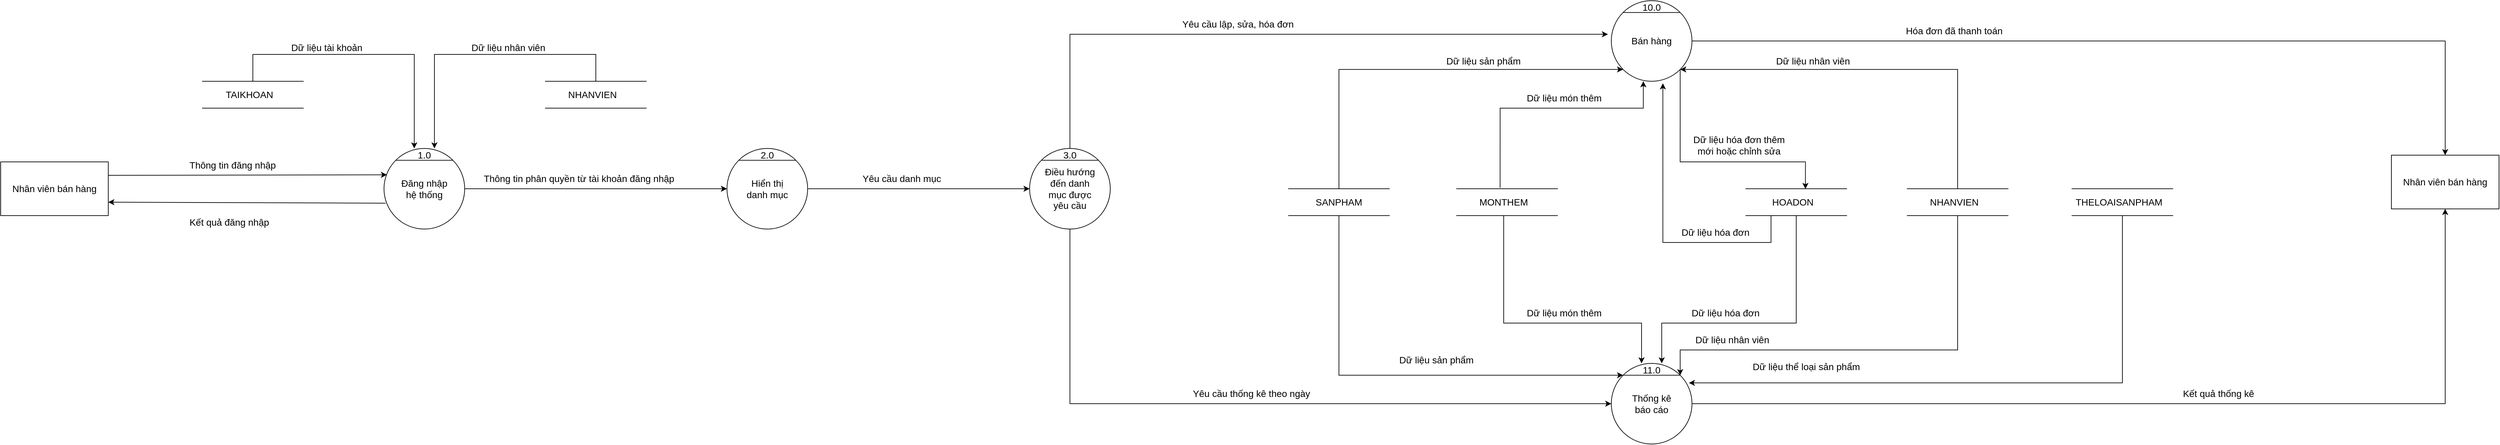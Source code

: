 <mxfile version="16.4.11" type="device"><diagram id="8fS0iw5n48mS7J7emD_R" name="Page-1"><mxGraphModel dx="3588" dy="641" grid="1" gridSize="10" guides="1" tooltips="1" connect="1" arrows="1" fold="1" page="1" pageScale="1" pageWidth="850" pageHeight="1100" math="0" shadow="0"><root><mxCell id="0"/><mxCell id="1" parent="0"/><mxCell id="cIFubNgSG0p1JCFQkQVh-1" value="" style="rounded=0;whiteSpace=wrap;html=1;" parent="1" vertex="1"><mxGeometry x="-2360" y="410" width="160" height="80" as="geometry"/></mxCell><mxCell id="cIFubNgSG0p1JCFQkQVh-2" value="&lt;span style=&quot;font-size: 14px&quot;&gt;Nhân viên bán hàng&lt;/span&gt;" style="text;html=1;strokeColor=none;fillColor=none;align=center;verticalAlign=middle;whiteSpace=wrap;rounded=0;" parent="1" vertex="1"><mxGeometry x="-2345" y="435" width="130" height="30" as="geometry"/></mxCell><mxCell id="cIFubNgSG0p1JCFQkQVh-3" value="" style="ellipse;whiteSpace=wrap;html=1;aspect=fixed;" parent="1" vertex="1"><mxGeometry x="-1790" y="390" width="120" height="120" as="geometry"/></mxCell><mxCell id="cIFubNgSG0p1JCFQkQVh-4" value="" style="endArrow=none;html=1;rounded=0;exitX=0;exitY=0;exitDx=0;exitDy=0;entryX=1;entryY=0;entryDx=0;entryDy=0;" parent="1" source="cIFubNgSG0p1JCFQkQVh-3" target="cIFubNgSG0p1JCFQkQVh-3" edge="1"><mxGeometry width="50" height="50" relative="1" as="geometry"><mxPoint x="-1450" y="945" as="sourcePoint"/><mxPoint x="-1400" y="895" as="targetPoint"/></mxGeometry></mxCell><mxCell id="cIFubNgSG0p1JCFQkQVh-5" value="&lt;span style=&quot;font-size: 14px&quot;&gt;Đăng nhập hệ thống&lt;/span&gt;" style="text;html=1;strokeColor=none;fillColor=none;align=center;verticalAlign=middle;whiteSpace=wrap;rounded=0;" parent="1" vertex="1"><mxGeometry x="-1770" y="435" width="80" height="30" as="geometry"/></mxCell><mxCell id="cIFubNgSG0p1JCFQkQVh-6" value="1.0" style="text;html=1;strokeColor=none;fillColor=none;align=center;verticalAlign=middle;whiteSpace=wrap;rounded=0;fontSize=14;" parent="1" vertex="1"><mxGeometry x="-1745" y="390" width="30" height="20" as="geometry"/></mxCell><mxCell id="cIFubNgSG0p1JCFQkQVh-7" value="" style="ellipse;whiteSpace=wrap;html=1;aspect=fixed;" parent="1" vertex="1"><mxGeometry x="-830" y="390" width="120" height="120" as="geometry"/></mxCell><mxCell id="cIFubNgSG0p1JCFQkQVh-8" value="" style="endArrow=none;html=1;rounded=0;exitX=0;exitY=0;exitDx=0;exitDy=0;entryX=1;entryY=0;entryDx=0;entryDy=0;" parent="1" source="cIFubNgSG0p1JCFQkQVh-7" target="cIFubNgSG0p1JCFQkQVh-7" edge="1"><mxGeometry width="50" height="50" relative="1" as="geometry"><mxPoint x="-490" y="945" as="sourcePoint"/><mxPoint x="-440" y="895" as="targetPoint"/></mxGeometry></mxCell><mxCell id="cIFubNgSG0p1JCFQkQVh-9" value="&lt;span style=&quot;font-size: 14px&quot;&gt;Điều hướng đến danh mục được yêu cầu&lt;/span&gt;" style="text;html=1;strokeColor=none;fillColor=none;align=center;verticalAlign=middle;whiteSpace=wrap;rounded=0;" parent="1" vertex="1"><mxGeometry x="-810" y="435" width="80" height="30" as="geometry"/></mxCell><mxCell id="cIFubNgSG0p1JCFQkQVh-10" value="3.0" style="text;html=1;strokeColor=none;fillColor=none;align=center;verticalAlign=middle;whiteSpace=wrap;rounded=0;fontSize=14;" parent="1" vertex="1"><mxGeometry x="-785" y="390" width="30" height="20" as="geometry"/></mxCell><mxCell id="cIFubNgSG0p1JCFQkQVh-11" value="" style="endArrow=classic;html=1;rounded=0;fontSize=14;exitX=1;exitY=0.25;exitDx=0;exitDy=0;entryX=0.037;entryY=0.327;entryDx=0;entryDy=0;entryPerimeter=0;" parent="1" source="cIFubNgSG0p1JCFQkQVh-1" target="cIFubNgSG0p1JCFQkQVh-3" edge="1"><mxGeometry width="50" height="50" relative="1" as="geometry"><mxPoint x="-1530" y="640" as="sourcePoint"/><mxPoint x="-1480" y="590" as="targetPoint"/></mxGeometry></mxCell><mxCell id="cIFubNgSG0p1JCFQkQVh-12" value="" style="endArrow=classic;html=1;rounded=0;fontSize=14;exitX=0.02;exitY=0.679;exitDx=0;exitDy=0;exitPerimeter=0;" parent="1" source="cIFubNgSG0p1JCFQkQVh-3" edge="1"><mxGeometry width="50" height="50" relative="1" as="geometry"><mxPoint x="-2190" y="440" as="sourcePoint"/><mxPoint x="-2200" y="470" as="targetPoint"/></mxGeometry></mxCell><mxCell id="cIFubNgSG0p1JCFQkQVh-13" value="Thông tin đăng nhập" style="text;html=1;strokeColor=none;fillColor=none;align=center;verticalAlign=middle;whiteSpace=wrap;rounded=0;fontSize=14;" parent="1" vertex="1"><mxGeometry x="-2100" y="400" width="170" height="30" as="geometry"/></mxCell><mxCell id="cIFubNgSG0p1JCFQkQVh-14" value="Kết quả đăng nhập" style="text;html=1;strokeColor=none;fillColor=none;align=center;verticalAlign=middle;whiteSpace=wrap;rounded=0;fontSize=14;" parent="1" vertex="1"><mxGeometry x="-2110" y="485" width="180" height="30" as="geometry"/></mxCell><mxCell id="cIFubNgSG0p1JCFQkQVh-15" value="" style="endArrow=classic;html=1;rounded=0;fontSize=14;exitX=1;exitY=0.25;exitDx=0;exitDy=0;entryX=0;entryY=0.5;entryDx=0;entryDy=0;" parent="1" target="cIFubNgSG0p1JCFQkQVh-17" edge="1"><mxGeometry width="50" height="50" relative="1" as="geometry"><mxPoint x="-1670" y="450.05" as="sourcePoint"/><mxPoint x="-1320" y="449" as="targetPoint"/></mxGeometry></mxCell><mxCell id="cIFubNgSG0p1JCFQkQVh-16" value="Thông tin phân quyền từ tài khoản đăng nhập" style="text;html=1;strokeColor=none;fillColor=none;align=center;verticalAlign=middle;whiteSpace=wrap;rounded=0;fontSize=14;" parent="1" vertex="1"><mxGeometry x="-1650" y="420" width="300" height="30" as="geometry"/></mxCell><mxCell id="cIFubNgSG0p1JCFQkQVh-17" value="" style="ellipse;whiteSpace=wrap;html=1;aspect=fixed;" parent="1" vertex="1"><mxGeometry x="-1280" y="390" width="120" height="120" as="geometry"/></mxCell><mxCell id="cIFubNgSG0p1JCFQkQVh-18" value="" style="endArrow=none;html=1;rounded=0;exitX=0;exitY=0;exitDx=0;exitDy=0;entryX=1;entryY=0;entryDx=0;entryDy=0;" parent="1" source="cIFubNgSG0p1JCFQkQVh-17" target="cIFubNgSG0p1JCFQkQVh-17" edge="1"><mxGeometry width="50" height="50" relative="1" as="geometry"><mxPoint x="-940" y="945" as="sourcePoint"/><mxPoint x="-890" y="895" as="targetPoint"/></mxGeometry></mxCell><mxCell id="cIFubNgSG0p1JCFQkQVh-19" value="&lt;font style=&quot;font-size: 14px&quot;&gt;Hiển thị danh mục&lt;/font&gt;" style="text;html=1;strokeColor=none;fillColor=none;align=center;verticalAlign=middle;whiteSpace=wrap;rounded=0;" parent="1" vertex="1"><mxGeometry x="-1260" y="435" width="80" height="30" as="geometry"/></mxCell><mxCell id="cIFubNgSG0p1JCFQkQVh-20" value="2.0" style="text;html=1;strokeColor=none;fillColor=none;align=center;verticalAlign=middle;whiteSpace=wrap;rounded=0;fontSize=14;" parent="1" vertex="1"><mxGeometry x="-1235" y="390" width="30" height="20" as="geometry"/></mxCell><mxCell id="cIFubNgSG0p1JCFQkQVh-21" value="" style="endArrow=classic;html=1;rounded=0;fontSize=14;exitX=1;exitY=0.5;exitDx=0;exitDy=0;entryX=0;entryY=0.5;entryDx=0;entryDy=0;" parent="1" source="cIFubNgSG0p1JCFQkQVh-17" target="cIFubNgSG0p1JCFQkQVh-7" edge="1"><mxGeometry width="50" height="50" relative="1" as="geometry"><mxPoint x="-1290" y="320" as="sourcePoint"/><mxPoint x="-1240" y="270" as="targetPoint"/></mxGeometry></mxCell><mxCell id="cIFubNgSG0p1JCFQkQVh-22" value="Yêu cầu danh mục" style="text;html=1;strokeColor=none;fillColor=none;align=center;verticalAlign=middle;whiteSpace=wrap;rounded=0;fontSize=14;" parent="1" vertex="1"><mxGeometry x="-1170" y="420" width="300" height="30" as="geometry"/></mxCell><mxCell id="cIFubNgSG0p1JCFQkQVh-145" value="" style="ellipse;whiteSpace=wrap;html=1;aspect=fixed;" parent="1" vertex="1"><mxGeometry x="35" y="710" width="120" height="120" as="geometry"/></mxCell><mxCell id="cIFubNgSG0p1JCFQkQVh-146" value="" style="endArrow=none;html=1;rounded=0;exitX=0;exitY=0;exitDx=0;exitDy=0;entryX=1;entryY=0;entryDx=0;entryDy=0;" parent="1" source="cIFubNgSG0p1JCFQkQVh-145" target="cIFubNgSG0p1JCFQkQVh-145" edge="1"><mxGeometry width="50" height="50" relative="1" as="geometry"><mxPoint x="375" y="1265" as="sourcePoint"/><mxPoint x="425" y="1215" as="targetPoint"/></mxGeometry></mxCell><mxCell id="cIFubNgSG0p1JCFQkQVh-147" value="&lt;font style=&quot;font-size: 14px&quot;&gt;Thống kê báo cáo&lt;br&gt;&lt;/font&gt;" style="text;html=1;strokeColor=none;fillColor=none;align=center;verticalAlign=middle;whiteSpace=wrap;rounded=0;" parent="1" vertex="1"><mxGeometry x="55" y="755" width="80" height="30" as="geometry"/></mxCell><mxCell id="cIFubNgSG0p1JCFQkQVh-148" value="11.0" style="text;html=1;strokeColor=none;fillColor=none;align=center;verticalAlign=middle;whiteSpace=wrap;rounded=0;fontSize=14;" parent="1" vertex="1"><mxGeometry x="80" y="710" width="30" height="20" as="geometry"/></mxCell><mxCell id="cIFubNgSG0p1JCFQkQVh-149" value="" style="ellipse;whiteSpace=wrap;html=1;aspect=fixed;" parent="1" vertex="1"><mxGeometry x="35" y="170" width="120" height="120" as="geometry"/></mxCell><mxCell id="cIFubNgSG0p1JCFQkQVh-150" value="" style="endArrow=none;html=1;rounded=0;exitX=0;exitY=0;exitDx=0;exitDy=0;entryX=1;entryY=0;entryDx=0;entryDy=0;" parent="1" source="cIFubNgSG0p1JCFQkQVh-149" target="cIFubNgSG0p1JCFQkQVh-149" edge="1"><mxGeometry width="50" height="50" relative="1" as="geometry"><mxPoint x="375" y="725" as="sourcePoint"/><mxPoint x="425" y="675" as="targetPoint"/></mxGeometry></mxCell><mxCell id="cIFubNgSG0p1JCFQkQVh-151" value="&lt;font style=&quot;font-size: 14px&quot;&gt;Bán hàng&lt;/font&gt;" style="text;html=1;strokeColor=none;fillColor=none;align=center;verticalAlign=middle;whiteSpace=wrap;rounded=0;" parent="1" vertex="1"><mxGeometry x="55" y="215" width="80" height="30" as="geometry"/></mxCell><mxCell id="cIFubNgSG0p1JCFQkQVh-152" value="10.0" style="text;html=1;strokeColor=none;fillColor=none;align=center;verticalAlign=middle;whiteSpace=wrap;rounded=0;fontSize=14;" parent="1" vertex="1"><mxGeometry x="80" y="170" width="30" height="20" as="geometry"/></mxCell><mxCell id="cIFubNgSG0p1JCFQkQVh-153" value="Yêu cầu lập, sửa, hóa đơn" style="text;html=1;strokeColor=none;fillColor=none;align=center;verticalAlign=middle;whiteSpace=wrap;rounded=0;fontSize=14;" parent="1" vertex="1"><mxGeometry x="-670" y="190" width="300" height="30" as="geometry"/></mxCell><mxCell id="cIFubNgSG0p1JCFQkQVh-154" value="Yêu cầu thống kê theo ngày" style="text;html=1;strokeColor=none;fillColor=none;align=center;verticalAlign=middle;whiteSpace=wrap;rounded=0;fontSize=14;" parent="1" vertex="1"><mxGeometry x="-650" y="740" width="300" height="30" as="geometry"/></mxCell><mxCell id="cIFubNgSG0p1JCFQkQVh-155" value="" style="shape=partialRectangle;whiteSpace=wrap;html=1;left=0;right=0;fillColor=none;fontSize=14;" parent="1" vertex="1"><mxGeometry x="720" y="450" width="150" height="40" as="geometry"/></mxCell><mxCell id="cIFubNgSG0p1JCFQkQVh-156" value="THELOAISANPHAM" style="text;html=1;strokeColor=none;fillColor=none;align=center;verticalAlign=middle;whiteSpace=wrap;rounded=0;fontSize=14;" parent="1" vertex="1"><mxGeometry x="760" y="455" width="60" height="30" as="geometry"/></mxCell><mxCell id="cIFubNgSG0p1JCFQkQVh-157" value="" style="shape=partialRectangle;whiteSpace=wrap;html=1;left=0;right=0;fillColor=none;fontSize=14;" parent="1" vertex="1"><mxGeometry x="-445" y="450.0" width="150" height="40" as="geometry"/></mxCell><mxCell id="cIFubNgSG0p1JCFQkQVh-158" value="SANPHAM" style="text;html=1;strokeColor=none;fillColor=none;align=center;verticalAlign=middle;whiteSpace=wrap;rounded=0;fontSize=14;" parent="1" vertex="1"><mxGeometry x="-400" y="455.0" width="60" height="30" as="geometry"/></mxCell><mxCell id="cIFubNgSG0p1JCFQkQVh-159" value="" style="shape=partialRectangle;whiteSpace=wrap;html=1;left=0;right=0;fillColor=none;fontSize=14;" parent="1" vertex="1"><mxGeometry x="-195" y="450" width="150" height="40" as="geometry"/></mxCell><mxCell id="cIFubNgSG0p1JCFQkQVh-160" value="MONTHEM" style="text;html=1;strokeColor=none;fillColor=none;align=center;verticalAlign=middle;whiteSpace=wrap;rounded=0;fontSize=14;" parent="1" vertex="1"><mxGeometry x="-155" y="455" width="60" height="30" as="geometry"/></mxCell><mxCell id="cIFubNgSG0p1JCFQkQVh-161" value="" style="shape=partialRectangle;whiteSpace=wrap;html=1;left=0;right=0;fillColor=none;fontSize=14;" parent="1" vertex="1"><mxGeometry x="475" y="450" width="150" height="40" as="geometry"/></mxCell><mxCell id="cIFubNgSG0p1JCFQkQVh-162" value="NHANVIEN" style="text;html=1;strokeColor=none;fillColor=none;align=center;verticalAlign=middle;whiteSpace=wrap;rounded=0;fontSize=14;" parent="1" vertex="1"><mxGeometry x="515" y="455" width="60" height="30" as="geometry"/></mxCell><mxCell id="cIFubNgSG0p1JCFQkQVh-163" value="" style="shape=partialRectangle;whiteSpace=wrap;html=1;left=0;right=0;fillColor=none;fontSize=14;" parent="1" vertex="1"><mxGeometry x="235" y="450" width="150" height="40" as="geometry"/></mxCell><mxCell id="cIFubNgSG0p1JCFQkQVh-164" value="HOADON" style="text;html=1;strokeColor=none;fillColor=none;align=center;verticalAlign=middle;whiteSpace=wrap;rounded=0;fontSize=14;" parent="1" vertex="1"><mxGeometry x="275" y="455" width="60" height="30" as="geometry"/></mxCell><mxCell id="cIFubNgSG0p1JCFQkQVh-165" value="" style="edgeStyle=segmentEdgeStyle;endArrow=classic;html=1;rounded=0;fontSize=14;exitX=0.5;exitY=0;exitDx=0;exitDy=0;entryX=0;entryY=1;entryDx=0;entryDy=0;" parent="1" source="cIFubNgSG0p1JCFQkQVh-157" target="cIFubNgSG0p1JCFQkQVh-149" edge="1"><mxGeometry width="50" height="50" relative="1" as="geometry"><mxPoint x="-235" y="560" as="sourcePoint"/><mxPoint x="-185" y="510" as="targetPoint"/><Array as="points"><mxPoint x="-370" y="272"/></Array></mxGeometry></mxCell><mxCell id="cIFubNgSG0p1JCFQkQVh-166" value="Dữ liệu sản phẩm" style="text;html=1;strokeColor=none;fillColor=none;align=center;verticalAlign=middle;whiteSpace=wrap;rounded=0;fontSize=14;" parent="1" vertex="1"><mxGeometry x="-245" y="245" width="180" height="30" as="geometry"/></mxCell><mxCell id="cIFubNgSG0p1JCFQkQVh-167" value="" style="edgeStyle=segmentEdgeStyle;endArrow=classic;html=1;rounded=0;fontSize=14;exitX=0.431;exitY=-0.035;exitDx=0;exitDy=0;exitPerimeter=0;entryX=0.397;entryY=0.999;entryDx=0;entryDy=0;entryPerimeter=0;" parent="1" source="cIFubNgSG0p1JCFQkQVh-159" target="cIFubNgSG0p1JCFQkQVh-149" edge="1"><mxGeometry width="50" height="50" relative="1" as="geometry"><mxPoint x="-235" y="350" as="sourcePoint"/><mxPoint x="-185" y="300" as="targetPoint"/><Array as="points"><mxPoint x="-130" y="330"/><mxPoint x="83" y="330"/></Array></mxGeometry></mxCell><mxCell id="cIFubNgSG0p1JCFQkQVh-168" value="Dữ liệu món thêm" style="text;html=1;strokeColor=none;fillColor=none;align=center;verticalAlign=middle;whiteSpace=wrap;rounded=0;fontSize=14;" parent="1" vertex="1"><mxGeometry x="-125" y="300" width="180" height="30" as="geometry"/></mxCell><mxCell id="cIFubNgSG0p1JCFQkQVh-169" value="" style="edgeStyle=elbowEdgeStyle;elbow=horizontal;endArrow=classic;html=1;rounded=0;fontSize=14;exitX=0.5;exitY=1;exitDx=0;exitDy=0;entryX=0;entryY=0;entryDx=0;entryDy=0;" parent="1" source="cIFubNgSG0p1JCFQkQVh-157" target="cIFubNgSG0p1JCFQkQVh-145" edge="1"><mxGeometry width="50" height="50" relative="1" as="geometry"><mxPoint x="-65" y="680" as="sourcePoint"/><mxPoint x="-15" y="630" as="targetPoint"/><Array as="points"><mxPoint x="-370" y="640"/></Array></mxGeometry></mxCell><mxCell id="cIFubNgSG0p1JCFQkQVh-170" value="Dữ liệu sản phẩm" style="text;html=1;strokeColor=none;fillColor=none;align=center;verticalAlign=middle;whiteSpace=wrap;rounded=0;fontSize=14;" parent="1" vertex="1"><mxGeometry x="-315" y="690" width="180" height="30" as="geometry"/></mxCell><mxCell id="cIFubNgSG0p1JCFQkQVh-171" value="" style="edgeStyle=segmentEdgeStyle;endArrow=classic;html=1;rounded=0;fontSize=14;exitX=0.5;exitY=1;exitDx=0;exitDy=0;entryX=0;entryY=0;entryDx=0;entryDy=0;" parent="1" source="cIFubNgSG0p1JCFQkQVh-159" target="cIFubNgSG0p1JCFQkQVh-148" edge="1"><mxGeometry width="50" height="50" relative="1" as="geometry"><mxPoint x="-65" y="530" as="sourcePoint"/><mxPoint x="-15" y="480" as="targetPoint"/><Array as="points"><mxPoint x="-125" y="490"/><mxPoint x="-125" y="650"/><mxPoint x="80" y="650"/></Array></mxGeometry></mxCell><mxCell id="cIFubNgSG0p1JCFQkQVh-172" value="Dữ liệu món thêm" style="text;html=1;strokeColor=none;fillColor=none;align=center;verticalAlign=middle;whiteSpace=wrap;rounded=0;fontSize=14;" parent="1" vertex="1"><mxGeometry x="-125" y="620" width="180" height="30" as="geometry"/></mxCell><mxCell id="cIFubNgSG0p1JCFQkQVh-173" value="" style="edgeStyle=segmentEdgeStyle;endArrow=classic;html=1;rounded=0;fontSize=14;exitX=0.5;exitY=1;exitDx=0;exitDy=0;entryX=1;entryY=0;entryDx=0;entryDy=0;" parent="1" source="cIFubNgSG0p1JCFQkQVh-163" target="cIFubNgSG0p1JCFQkQVh-148" edge="1"><mxGeometry width="50" height="50" relative="1" as="geometry"><mxPoint x="-65" y="380" as="sourcePoint"/><mxPoint x="-15" y="330" as="targetPoint"/><Array as="points"><mxPoint x="310" y="650"/><mxPoint x="110" y="650"/></Array></mxGeometry></mxCell><mxCell id="cIFubNgSG0p1JCFQkQVh-174" value="Dữ liệu hóa đơn" style="text;html=1;strokeColor=none;fillColor=none;align=center;verticalAlign=middle;whiteSpace=wrap;rounded=0;fontSize=14;" parent="1" vertex="1"><mxGeometry x="125" y="620" width="160" height="30" as="geometry"/></mxCell><mxCell id="cIFubNgSG0p1JCFQkQVh-175" value="" style="edgeStyle=segmentEdgeStyle;endArrow=classic;html=1;rounded=0;fontSize=14;exitX=0.5;exitY=1;exitDx=0;exitDy=0;entryX=0.961;entryY=0.242;entryDx=0;entryDy=0;entryPerimeter=0;" parent="1" source="cIFubNgSG0p1JCFQkQVh-155" target="cIFubNgSG0p1JCFQkQVh-145" edge="1"><mxGeometry width="50" height="50" relative="1" as="geometry"><mxPoint x="445" y="820" as="sourcePoint"/><mxPoint x="-15" y="700" as="targetPoint"/><Array as="points"><mxPoint x="795" y="739"/></Array></mxGeometry></mxCell><mxCell id="cIFubNgSG0p1JCFQkQVh-176" value="" style="edgeStyle=segmentEdgeStyle;endArrow=classic;html=1;rounded=0;fontSize=14;exitX=0.5;exitY=1;exitDx=0;exitDy=0;entryX=1;entryY=0;entryDx=0;entryDy=0;" parent="1" source="cIFubNgSG0p1JCFQkQVh-161" target="cIFubNgSG0p1JCFQkQVh-145" edge="1"><mxGeometry width="50" height="50" relative="1" as="geometry"><mxPoint x="75" y="440" as="sourcePoint"/><mxPoint x="125" y="390" as="targetPoint"/><Array as="points"><mxPoint x="550" y="690"/><mxPoint x="137" y="690"/></Array></mxGeometry></mxCell><mxCell id="cIFubNgSG0p1JCFQkQVh-177" value="Dữ liệu nhân viên" style="text;html=1;strokeColor=none;fillColor=none;align=center;verticalAlign=middle;whiteSpace=wrap;rounded=0;fontSize=14;" parent="1" vertex="1"><mxGeometry x="125" y="660" width="180" height="30" as="geometry"/></mxCell><mxCell id="cIFubNgSG0p1JCFQkQVh-178" value="Dữ liệu thể loại sản phẩm" style="text;html=1;strokeColor=none;fillColor=none;align=center;verticalAlign=middle;whiteSpace=wrap;rounded=0;fontSize=14;" parent="1" vertex="1"><mxGeometry x="235" y="700" width="180" height="30" as="geometry"/></mxCell><mxCell id="cIFubNgSG0p1JCFQkQVh-179" value="Kết quả thống kê" style="text;html=1;strokeColor=none;fillColor=none;align=center;verticalAlign=middle;whiteSpace=wrap;rounded=0;fontSize=14;" parent="1" vertex="1"><mxGeometry x="848.47" y="740" width="180" height="30" as="geometry"/></mxCell><mxCell id="cIFubNgSG0p1JCFQkQVh-180" value="" style="edgeStyle=segmentEdgeStyle;endArrow=classic;html=1;rounded=0;fontSize=14;entryX=0.591;entryY=0.008;entryDx=0;entryDy=0;entryPerimeter=0;exitX=1;exitY=1;exitDx=0;exitDy=0;" parent="1" source="cIFubNgSG0p1JCFQkQVh-149" target="cIFubNgSG0p1JCFQkQVh-163" edge="1"><mxGeometry width="50" height="50" relative="1" as="geometry"><mxPoint x="75" y="240" as="sourcePoint"/><mxPoint x="125" y="190" as="targetPoint"/><Array as="points"><mxPoint x="137" y="410"/><mxPoint x="324" y="410"/></Array></mxGeometry></mxCell><mxCell id="cIFubNgSG0p1JCFQkQVh-181" value="Dữ liệu hóa đơn thêm mới hoặc chỉnh sửa" style="text;html=1;strokeColor=none;fillColor=none;align=center;verticalAlign=middle;whiteSpace=wrap;rounded=0;fontSize=14;" parent="1" vertex="1"><mxGeometry x="145" y="370" width="160" height="30" as="geometry"/></mxCell><mxCell id="cIFubNgSG0p1JCFQkQVh-182" value="" style="edgeStyle=segmentEdgeStyle;endArrow=classic;html=1;rounded=0;fontSize=14;exitX=0.25;exitY=1;exitDx=0;exitDy=0;entryX=0.639;entryY=1.025;entryDx=0;entryDy=0;entryPerimeter=0;" parent="1" source="cIFubNgSG0p1JCFQkQVh-163" target="cIFubNgSG0p1JCFQkQVh-149" edge="1"><mxGeometry width="50" height="50" relative="1" as="geometry"><mxPoint x="75" y="60" as="sourcePoint"/><mxPoint x="125" y="10" as="targetPoint"/><Array as="points"><mxPoint x="273" y="530"/><mxPoint x="112" y="530"/></Array></mxGeometry></mxCell><mxCell id="cIFubNgSG0p1JCFQkQVh-183" value="Dữ liệu hóa đơn" style="text;html=1;strokeColor=none;fillColor=none;align=center;verticalAlign=middle;whiteSpace=wrap;rounded=0;fontSize=14;" parent="1" vertex="1"><mxGeometry x="110" y="500" width="160" height="30" as="geometry"/></mxCell><mxCell id="cIFubNgSG0p1JCFQkQVh-184" value="Hóa đơn đã thanh toán" style="text;html=1;strokeColor=none;fillColor=none;align=center;verticalAlign=middle;whiteSpace=wrap;rounded=0;fontSize=14;" parent="1" vertex="1"><mxGeometry x="395" y="200" width="300" height="30" as="geometry"/></mxCell><mxCell id="cIFubNgSG0p1JCFQkQVh-185" value="" style="edgeStyle=segmentEdgeStyle;endArrow=classic;html=1;rounded=0;fontSize=14;exitX=0.5;exitY=0;exitDx=0;exitDy=0;entryX=1;entryY=1;entryDx=0;entryDy=0;" parent="1" source="cIFubNgSG0p1JCFQkQVh-161" target="cIFubNgSG0p1JCFQkQVh-149" edge="1"><mxGeometry width="50" height="50" relative="1" as="geometry"><mxPoint x="245" y="290" as="sourcePoint"/><mxPoint x="295" y="240" as="targetPoint"/><Array as="points"><mxPoint x="550" y="272"/></Array></mxGeometry></mxCell><mxCell id="cIFubNgSG0p1JCFQkQVh-186" value="" style="edgeStyle=segmentEdgeStyle;endArrow=classic;html=1;rounded=0;exitX=0.5;exitY=0;exitDx=0;exitDy=0;" parent="1" source="cIFubNgSG0p1JCFQkQVh-10" edge="1"><mxGeometry width="50" height="50" relative="1" as="geometry"><mxPoint x="-270" y="410" as="sourcePoint"/><mxPoint x="30" y="220" as="targetPoint"/><Array as="points"><mxPoint x="-770" y="220"/></Array></mxGeometry></mxCell><mxCell id="cIFubNgSG0p1JCFQkQVh-188" value="" style="rounded=0;whiteSpace=wrap;html=1;" parent="1" vertex="1"><mxGeometry x="1195" y="400" width="160" height="80" as="geometry"/></mxCell><mxCell id="cIFubNgSG0p1JCFQkQVh-189" value="&lt;span style=&quot;font-size: 14px&quot;&gt;Nhân viên bán hàng&lt;/span&gt;" style="text;html=1;strokeColor=none;fillColor=none;align=center;verticalAlign=middle;whiteSpace=wrap;rounded=0;" parent="1" vertex="1"><mxGeometry x="1210" y="425" width="130" height="30" as="geometry"/></mxCell><mxCell id="cIFubNgSG0p1JCFQkQVh-190" value="" style="edgeStyle=segmentEdgeStyle;endArrow=classic;html=1;rounded=0;exitX=0.5;exitY=1;exitDx=0;exitDy=0;entryX=0;entryY=0.5;entryDx=0;entryDy=0;" parent="1" source="cIFubNgSG0p1JCFQkQVh-7" target="cIFubNgSG0p1JCFQkQVh-145" edge="1"><mxGeometry width="50" height="50" relative="1" as="geometry"><mxPoint x="-370" y="320" as="sourcePoint"/><mxPoint x="-320" y="270" as="targetPoint"/><Array as="points"><mxPoint x="-770" y="770"/></Array></mxGeometry></mxCell><mxCell id="cIFubNgSG0p1JCFQkQVh-191" value="" style="edgeStyle=segmentEdgeStyle;endArrow=classic;html=1;rounded=0;exitX=1;exitY=0.5;exitDx=0;exitDy=0;entryX=0.5;entryY=1;entryDx=0;entryDy=0;" parent="1" source="cIFubNgSG0p1JCFQkQVh-145" target="cIFubNgSG0p1JCFQkQVh-188" edge="1"><mxGeometry width="50" height="50" relative="1" as="geometry"><mxPoint x="210" y="440" as="sourcePoint"/><mxPoint x="260" y="390" as="targetPoint"/></mxGeometry></mxCell><mxCell id="cIFubNgSG0p1JCFQkQVh-192" value="" style="edgeStyle=segmentEdgeStyle;endArrow=classic;html=1;rounded=0;exitX=1;exitY=0.5;exitDx=0;exitDy=0;entryX=0.5;entryY=0;entryDx=0;entryDy=0;" parent="1" source="cIFubNgSG0p1JCFQkQVh-149" target="cIFubNgSG0p1JCFQkQVh-188" edge="1"><mxGeometry width="50" height="50" relative="1" as="geometry"><mxPoint x="-640" y="440" as="sourcePoint"/><mxPoint x="-590" y="390" as="targetPoint"/></mxGeometry></mxCell><mxCell id="cIFubNgSG0p1JCFQkQVh-193" value="Dữ liệu nhân viên" style="text;html=1;strokeColor=none;fillColor=none;align=center;verticalAlign=middle;whiteSpace=wrap;rounded=0;fontSize=14;" parent="1" vertex="1"><mxGeometry x="255" y="245" width="160" height="30" as="geometry"/></mxCell><mxCell id="6U0fn8kqJ7H6BKQLyhRv-1" value="" style="shape=partialRectangle;whiteSpace=wrap;html=1;left=0;right=0;fillColor=none;fontSize=14;" vertex="1" parent="1"><mxGeometry x="-2060" y="290" width="150" height="40" as="geometry"/></mxCell><mxCell id="6U0fn8kqJ7H6BKQLyhRv-2" value="TAIKHOAN" style="text;html=1;strokeColor=none;fillColor=none;align=center;verticalAlign=middle;whiteSpace=wrap;rounded=0;fontSize=14;" vertex="1" parent="1"><mxGeometry x="-2020" y="295" width="60" height="30" as="geometry"/></mxCell><mxCell id="6U0fn8kqJ7H6BKQLyhRv-3" value="" style="shape=partialRectangle;whiteSpace=wrap;html=1;left=0;right=0;fillColor=none;fontSize=14;" vertex="1" parent="1"><mxGeometry x="-1550" y="290" width="150" height="40" as="geometry"/></mxCell><mxCell id="6U0fn8kqJ7H6BKQLyhRv-4" value="NHANVIEN" style="text;html=1;strokeColor=none;fillColor=none;align=center;verticalAlign=middle;whiteSpace=wrap;rounded=0;fontSize=14;" vertex="1" parent="1"><mxGeometry x="-1510" y="295" width="60" height="30" as="geometry"/></mxCell><mxCell id="6U0fn8kqJ7H6BKQLyhRv-5" value="" style="edgeStyle=segmentEdgeStyle;endArrow=classic;html=1;rounded=0;exitX=0.5;exitY=0;exitDx=0;exitDy=0;entryX=0;entryY=0;entryDx=0;entryDy=0;" edge="1" parent="1" source="6U0fn8kqJ7H6BKQLyhRv-1"><mxGeometry width="50" height="50" relative="1" as="geometry"><mxPoint x="-1640" y="590" as="sourcePoint"/><mxPoint x="-1745" y="390" as="targetPoint"/><Array as="points"><mxPoint x="-1985" y="250"/><mxPoint x="-1745" y="250"/></Array></mxGeometry></mxCell><mxCell id="6U0fn8kqJ7H6BKQLyhRv-6" value="" style="edgeStyle=segmentEdgeStyle;endArrow=classic;html=1;rounded=0;exitX=0.5;exitY=0;exitDx=0;exitDy=0;" edge="1" parent="1" source="6U0fn8kqJ7H6BKQLyhRv-3"><mxGeometry width="50" height="50" relative="1" as="geometry"><mxPoint x="-1640" y="590" as="sourcePoint"/><mxPoint x="-1715" y="390" as="targetPoint"/><Array as="points"><mxPoint x="-1475" y="250"/><mxPoint x="-1715" y="250"/></Array></mxGeometry></mxCell><mxCell id="6U0fn8kqJ7H6BKQLyhRv-7" value="Dữ liệu tài khoản" style="text;html=1;strokeColor=none;fillColor=none;align=center;verticalAlign=middle;whiteSpace=wrap;rounded=0;fontSize=14;" vertex="1" parent="1"><mxGeometry x="-1960" y="225" width="170" height="30" as="geometry"/></mxCell><mxCell id="6U0fn8kqJ7H6BKQLyhRv-8" value="Dữ liệu nhân viên" style="text;html=1;strokeColor=none;fillColor=none;align=center;verticalAlign=middle;whiteSpace=wrap;rounded=0;fontSize=14;" vertex="1" parent="1"><mxGeometry x="-1690" y="225" width="170" height="30" as="geometry"/></mxCell></root></mxGraphModel></diagram></mxfile>